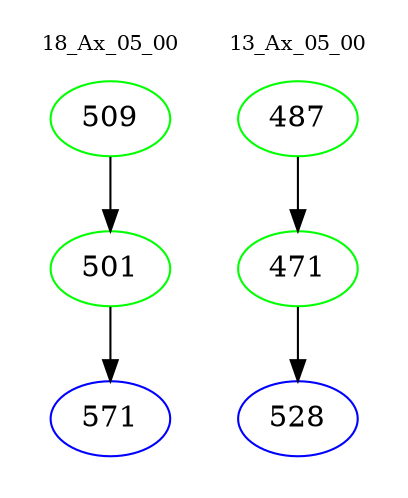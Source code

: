 digraph{
subgraph cluster_0 {
color = white
label = "18_Ax_05_00";
fontsize=10;
T0_509 [label="509", color="green"]
T0_509 -> T0_501 [color="black"]
T0_501 [label="501", color="green"]
T0_501 -> T0_571 [color="black"]
T0_571 [label="571", color="blue"]
}
subgraph cluster_1 {
color = white
label = "13_Ax_05_00";
fontsize=10;
T1_487 [label="487", color="green"]
T1_487 -> T1_471 [color="black"]
T1_471 [label="471", color="green"]
T1_471 -> T1_528 [color="black"]
T1_528 [label="528", color="blue"]
}
}
